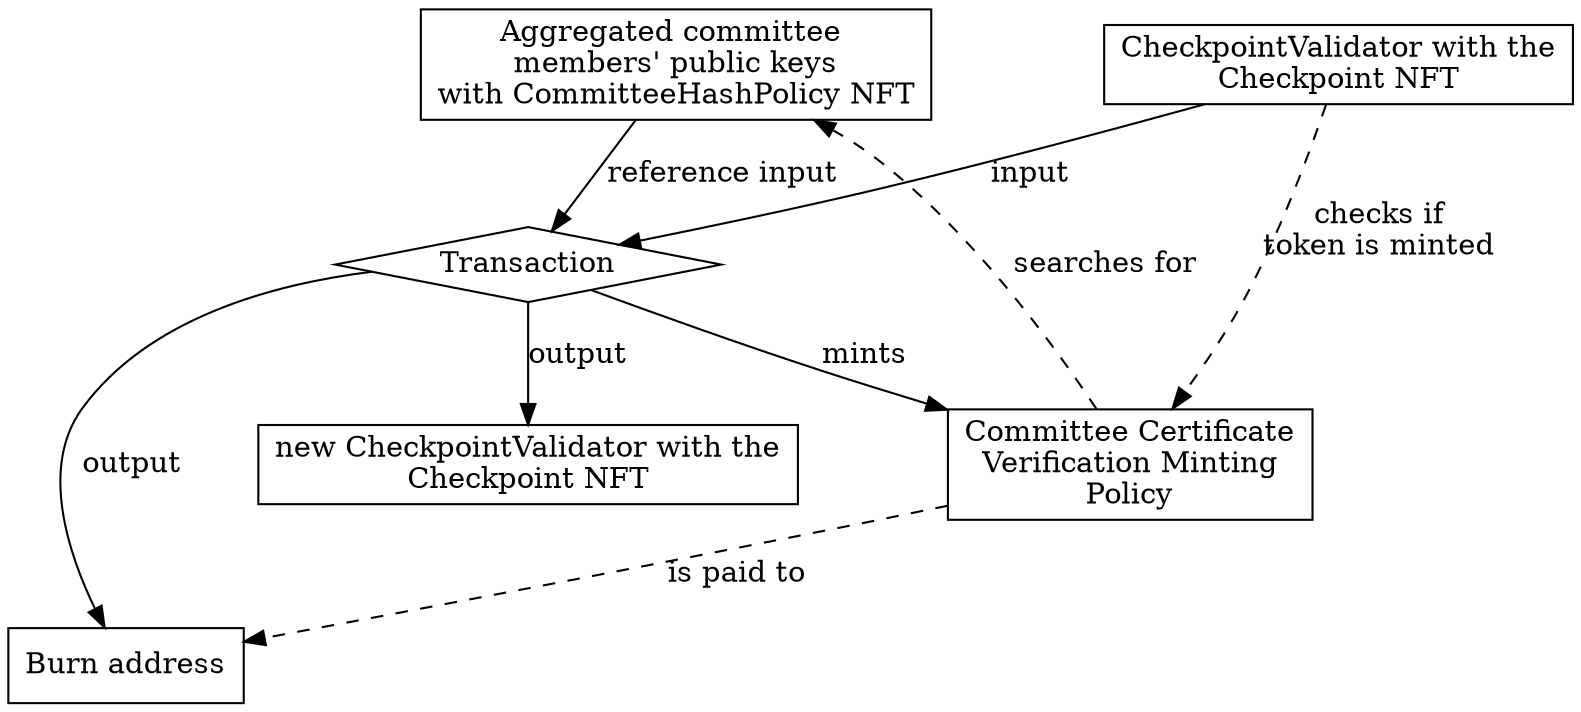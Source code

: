 strict digraph {
  node [shape=record]
  // splines=false
  graph [nodesep="1", ranksep="0.5"]

  currentCommittee [ label = "Aggregated committee \nmembers' public keys\nwith CommitteeHashPolicy NFT" ];
  plutusScript [ label = "CheckpointValidator with the\nCheckpoint NFT"];
  transaction [ label = "Transaction", shape=diamond ];
  committeeCertificateVerificationMintingPolicy [label = "Committee Certificate\nVerification Minting\nPolicy"];
  txOutputs [ label = "new CheckpointValidator with the\nCheckpoint NFT"];
  burnAddress [ label = "Burn address"];

  plutusScript -> transaction [ label = "input" ];
  currentCommittee  -> transaction [label = "reference input"];
  plutusScript -> committeeCertificateVerificationMintingPolicy [ style = dashed, xlabel = "checks if\ntoken is minted" ];
  committeeCertificateVerificationMintingPolicy -> currentCommittee [ style = dashed, label = "searches for" ];
  transaction -> committeeCertificateVerificationMintingPolicy [ label = "mints" ];
  committeeCertificateVerificationMintingPolicy -> burnAddress [ label = "is paid to", style=dashed ];
  transaction -> txOutputs [ label = "output" ];
  transaction -> burnAddress [ label = "output" ];
}
